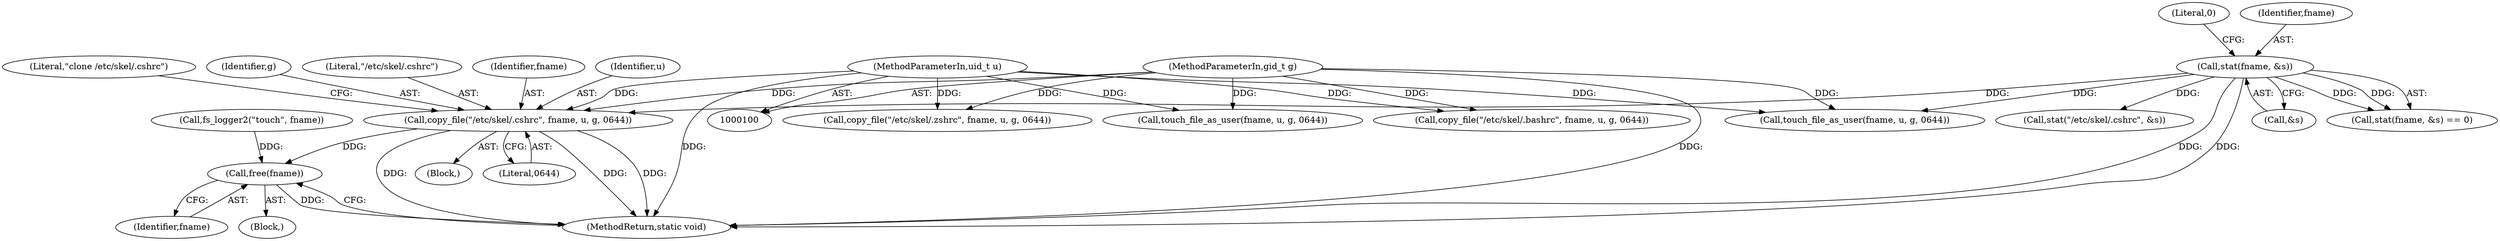 digraph "0_firejail_b8a4ff9775318ca5e679183884a6a63f3da8f863_1@API" {
"1000215" [label="(Call,copy_file(\"/etc/skel/.cshrc\", fname, u, g, 0644))"];
"1000201" [label="(Call,stat(fname, &s))"];
"1000102" [label="(MethodParameterIn,uid_t u)"];
"1000103" [label="(MethodParameterIn,gid_t g)"];
"1000233" [label="(Call,free(fname))"];
"1000220" [label="(Literal,0644)"];
"1000186" [label="(Block,)"];
"1000215" [label="(Call,copy_file(\"/etc/skel/.cshrc\", fname, u, g, 0644))"];
"1000222" [label="(Literal,\"clone /etc/skel/.cshrc\")"];
"1000205" [label="(Literal,0)"];
"1000225" [label="(Call,touch_file_as_user(fname, u, g, 0644))"];
"1000219" [label="(Identifier,g)"];
"1000164" [label="(Call,touch_file_as_user(fname, u, g, 0644))"];
"1000216" [label="(Literal,\"/etc/skel/.cshrc\")"];
"1000214" [label="(Block,)"];
"1000203" [label="(Call,&s)"];
"1000200" [label="(Call,stat(fname, &s) == 0)"];
"1000230" [label="(Call,fs_logger2(\"touch\", fname))"];
"1000217" [label="(Identifier,fname)"];
"1000265" [label="(Call,copy_file(\"/etc/skel/.bashrc\", fname, u, g, 0644))"];
"1000103" [label="(MethodParameterIn,gid_t g)"];
"1000102" [label="(MethodParameterIn,uid_t u)"];
"1000202" [label="(Identifier,fname)"];
"1000275" [label="(MethodReturn,static void)"];
"1000233" [label="(Call,free(fname))"];
"1000201" [label="(Call,stat(fname, &s))"];
"1000154" [label="(Call,copy_file(\"/etc/skel/.zshrc\", fname, u, g, 0644))"];
"1000218" [label="(Identifier,u)"];
"1000209" [label="(Call,stat(\"/etc/skel/.cshrc\", &s))"];
"1000234" [label="(Identifier,fname)"];
"1000215" -> "1000214"  [label="AST: "];
"1000215" -> "1000220"  [label="CFG: "];
"1000216" -> "1000215"  [label="AST: "];
"1000217" -> "1000215"  [label="AST: "];
"1000218" -> "1000215"  [label="AST: "];
"1000219" -> "1000215"  [label="AST: "];
"1000220" -> "1000215"  [label="AST: "];
"1000222" -> "1000215"  [label="CFG: "];
"1000215" -> "1000275"  [label="DDG: "];
"1000215" -> "1000275"  [label="DDG: "];
"1000215" -> "1000275"  [label="DDG: "];
"1000201" -> "1000215"  [label="DDG: "];
"1000102" -> "1000215"  [label="DDG: "];
"1000103" -> "1000215"  [label="DDG: "];
"1000215" -> "1000233"  [label="DDG: "];
"1000201" -> "1000200"  [label="AST: "];
"1000201" -> "1000203"  [label="CFG: "];
"1000202" -> "1000201"  [label="AST: "];
"1000203" -> "1000201"  [label="AST: "];
"1000205" -> "1000201"  [label="CFG: "];
"1000201" -> "1000275"  [label="DDG: "];
"1000201" -> "1000275"  [label="DDG: "];
"1000201" -> "1000200"  [label="DDG: "];
"1000201" -> "1000200"  [label="DDG: "];
"1000201" -> "1000209"  [label="DDG: "];
"1000201" -> "1000225"  [label="DDG: "];
"1000102" -> "1000100"  [label="AST: "];
"1000102" -> "1000275"  [label="DDG: "];
"1000102" -> "1000154"  [label="DDG: "];
"1000102" -> "1000164"  [label="DDG: "];
"1000102" -> "1000225"  [label="DDG: "];
"1000102" -> "1000265"  [label="DDG: "];
"1000103" -> "1000100"  [label="AST: "];
"1000103" -> "1000275"  [label="DDG: "];
"1000103" -> "1000154"  [label="DDG: "];
"1000103" -> "1000164"  [label="DDG: "];
"1000103" -> "1000225"  [label="DDG: "];
"1000103" -> "1000265"  [label="DDG: "];
"1000233" -> "1000186"  [label="AST: "];
"1000233" -> "1000234"  [label="CFG: "];
"1000234" -> "1000233"  [label="AST: "];
"1000275" -> "1000233"  [label="CFG: "];
"1000233" -> "1000275"  [label="DDG: "];
"1000230" -> "1000233"  [label="DDG: "];
}
